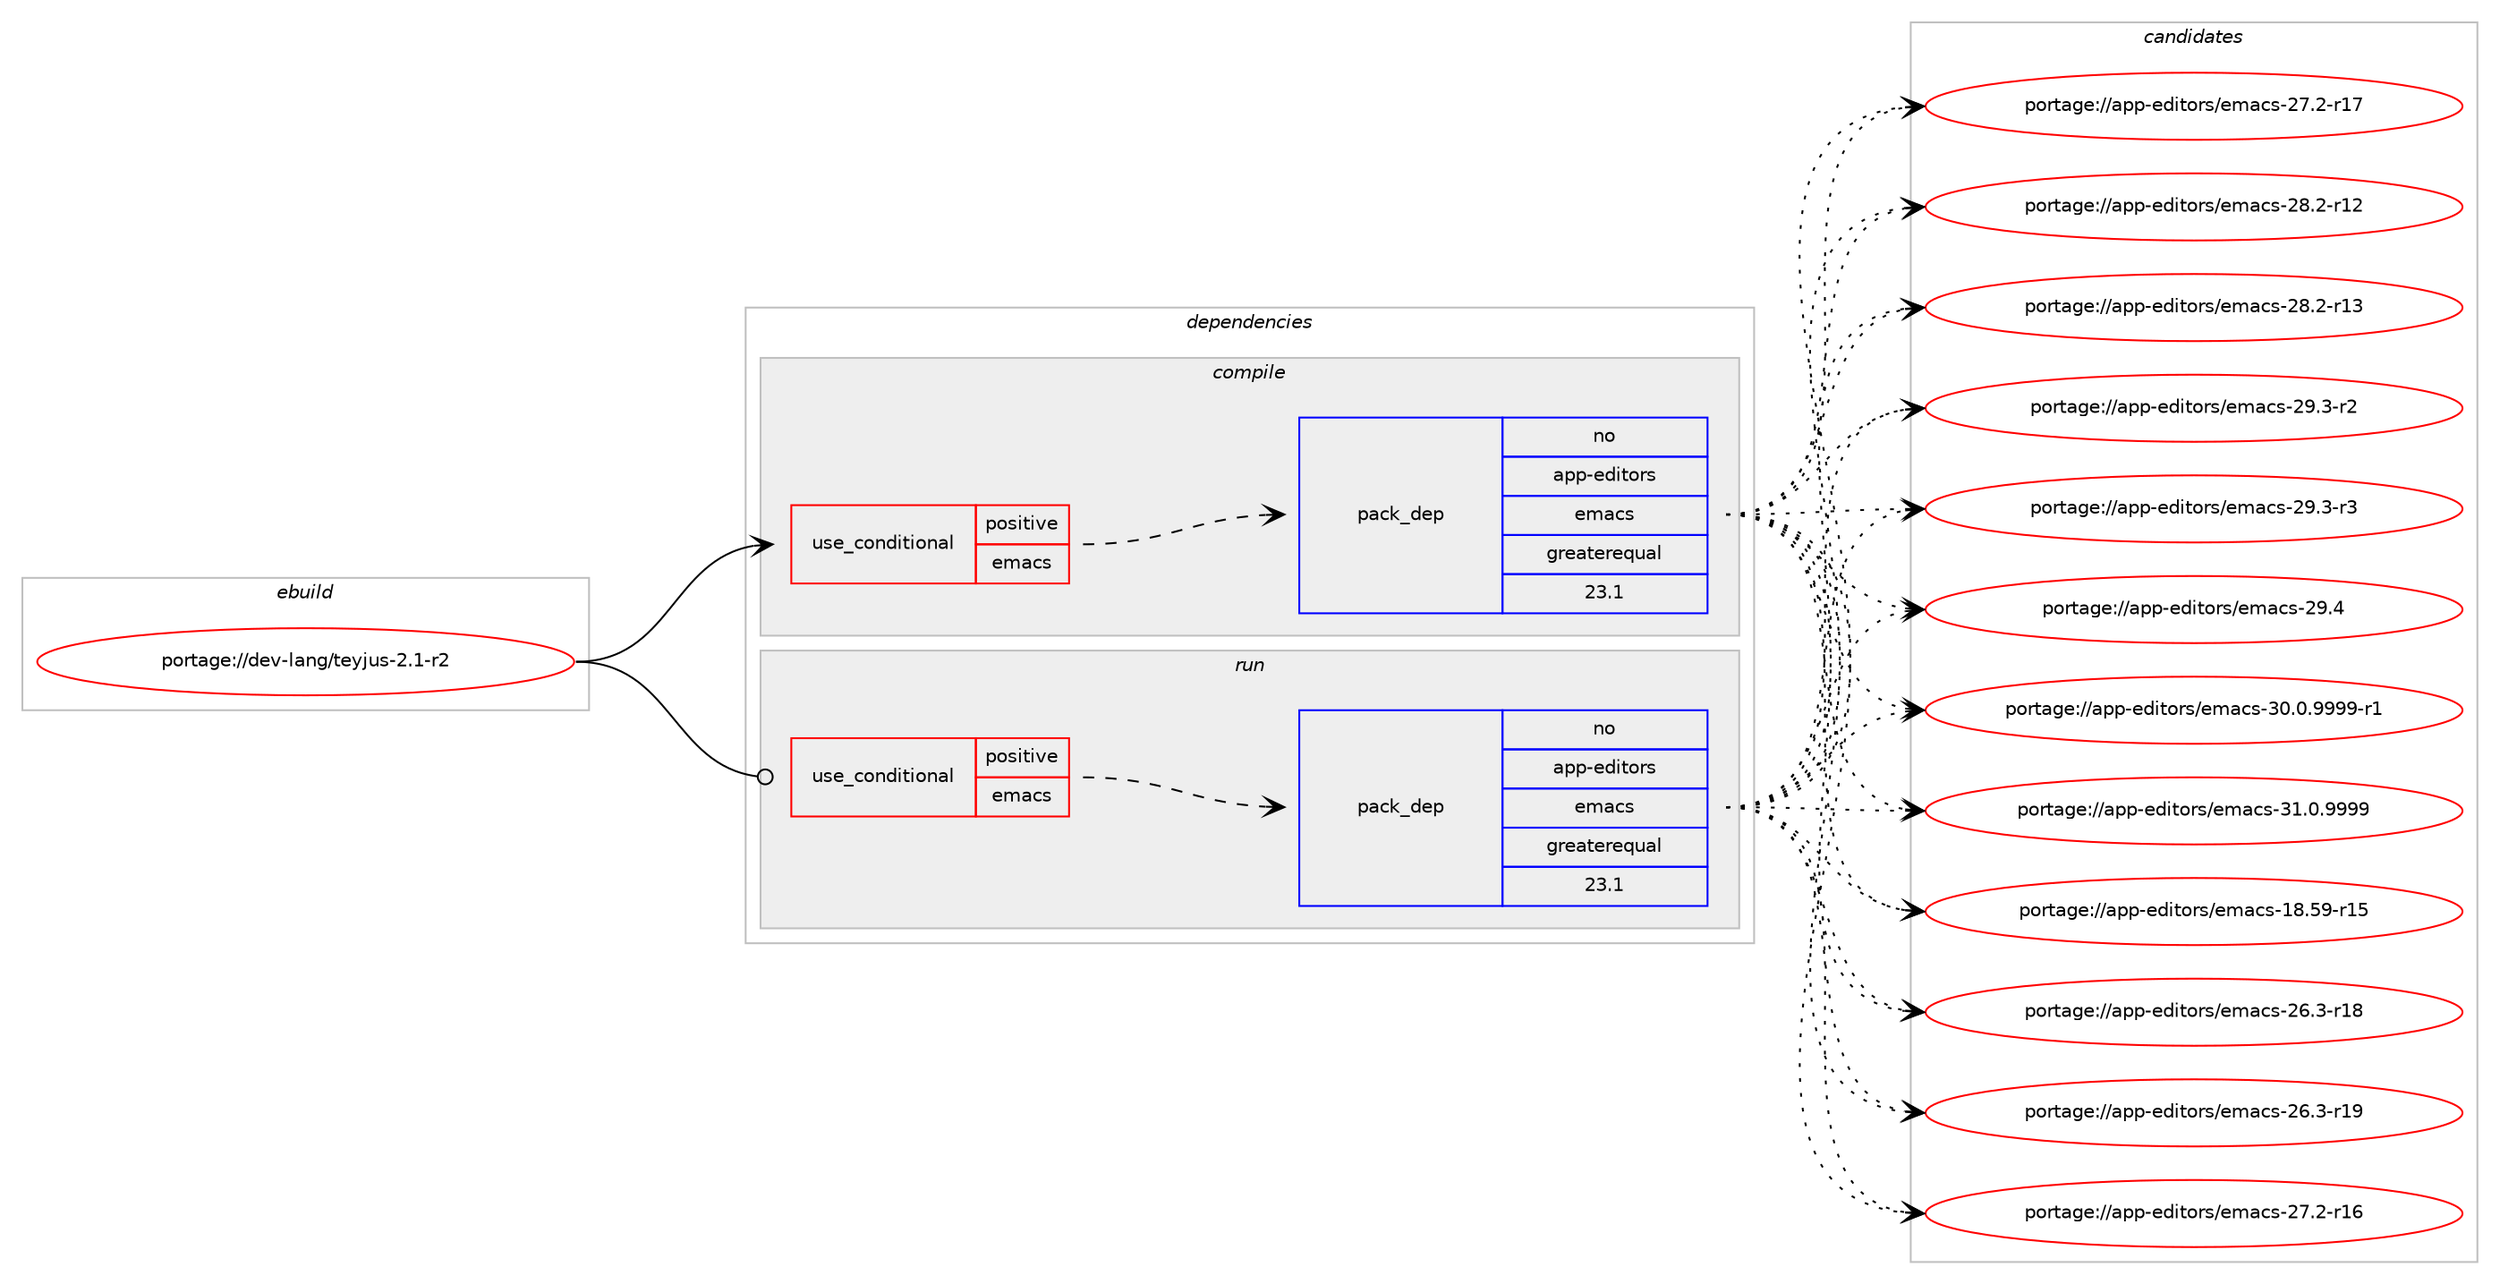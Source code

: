 digraph prolog {

# *************
# Graph options
# *************

newrank=true;
concentrate=true;
compound=true;
graph [rankdir=LR,fontname=Helvetica,fontsize=10,ranksep=1.5];#, ranksep=2.5, nodesep=0.2];
edge  [arrowhead=vee];
node  [fontname=Helvetica,fontsize=10];

# **********
# The ebuild
# **********

subgraph cluster_leftcol {
color=gray;
rank=same;
label=<<i>ebuild</i>>;
id [label="portage://dev-lang/teyjus-2.1-r2", color=red, width=4, href="../dev-lang/teyjus-2.1-r2.svg"];
}

# ****************
# The dependencies
# ****************

subgraph cluster_midcol {
color=gray;
label=<<i>dependencies</i>>;
subgraph cluster_compile {
fillcolor="#eeeeee";
style=filled;
label=<<i>compile</i>>;
subgraph cond24733 {
dependency53466 [label=<<TABLE BORDER="0" CELLBORDER="1" CELLSPACING="0" CELLPADDING="4"><TR><TD ROWSPAN="3" CELLPADDING="10">use_conditional</TD></TR><TR><TD>positive</TD></TR><TR><TD>emacs</TD></TR></TABLE>>, shape=none, color=red];
subgraph pack27619 {
dependency53467 [label=<<TABLE BORDER="0" CELLBORDER="1" CELLSPACING="0" CELLPADDING="4" WIDTH="220"><TR><TD ROWSPAN="6" CELLPADDING="30">pack_dep</TD></TR><TR><TD WIDTH="110">no</TD></TR><TR><TD>app-editors</TD></TR><TR><TD>emacs</TD></TR><TR><TD>greaterequal</TD></TR><TR><TD>23.1</TD></TR></TABLE>>, shape=none, color=blue];
}
dependency53466:e -> dependency53467:w [weight=20,style="dashed",arrowhead="vee"];
}
id:e -> dependency53466:w [weight=20,style="solid",arrowhead="vee"];
# *** BEGIN UNKNOWN DEPENDENCY TYPE (TODO) ***
# id -> package_dependency(portage://dev-lang/teyjus-2.1-r2,install,no,app-text,dos2unix,none,[,,],[],[])
# *** END UNKNOWN DEPENDENCY TYPE (TODO) ***

# *** BEGIN UNKNOWN DEPENDENCY TYPE (TODO) ***
# id -> package_dependency(portage://dev-lang/teyjus-2.1-r2,install,no,dev-lang,ocaml,none,[,,],[],[use(enable(ocamlopt),none)])
# *** END UNKNOWN DEPENDENCY TYPE (TODO) ***

# *** BEGIN UNKNOWN DEPENDENCY TYPE (TODO) ***
# id -> package_dependency(portage://dev-lang/teyjus-2.1-r2,install,no,dev-util,omake,none,[,,],[],[])
# *** END UNKNOWN DEPENDENCY TYPE (TODO) ***

}
subgraph cluster_compileandrun {
fillcolor="#eeeeee";
style=filled;
label=<<i>compile and run</i>>;
}
subgraph cluster_run {
fillcolor="#eeeeee";
style=filled;
label=<<i>run</i>>;
subgraph cond24734 {
dependency53468 [label=<<TABLE BORDER="0" CELLBORDER="1" CELLSPACING="0" CELLPADDING="4"><TR><TD ROWSPAN="3" CELLPADDING="10">use_conditional</TD></TR><TR><TD>positive</TD></TR><TR><TD>emacs</TD></TR></TABLE>>, shape=none, color=red];
subgraph pack27620 {
dependency53469 [label=<<TABLE BORDER="0" CELLBORDER="1" CELLSPACING="0" CELLPADDING="4" WIDTH="220"><TR><TD ROWSPAN="6" CELLPADDING="30">pack_dep</TD></TR><TR><TD WIDTH="110">no</TD></TR><TR><TD>app-editors</TD></TR><TR><TD>emacs</TD></TR><TR><TD>greaterequal</TD></TR><TR><TD>23.1</TD></TR></TABLE>>, shape=none, color=blue];
}
dependency53468:e -> dependency53469:w [weight=20,style="dashed",arrowhead="vee"];
}
id:e -> dependency53468:w [weight=20,style="solid",arrowhead="odot"];
# *** BEGIN UNKNOWN DEPENDENCY TYPE (TODO) ***
# id -> package_dependency(portage://dev-lang/teyjus-2.1-r2,run,no,dev-lang,ocaml,none,[,,],[],[use(enable(ocamlopt),none)])
# *** END UNKNOWN DEPENDENCY TYPE (TODO) ***

}
}

# **************
# The candidates
# **************

subgraph cluster_choices {
rank=same;
color=gray;
label=<<i>candidates</i>>;

subgraph choice27619 {
color=black;
nodesep=1;
choice9711211245101100105116111114115471011099799115454956465357451144953 [label="portage://app-editors/emacs-18.59-r15", color=red, width=4,href="../app-editors/emacs-18.59-r15.svg"];
choice97112112451011001051161111141154710110997991154550544651451144956 [label="portage://app-editors/emacs-26.3-r18", color=red, width=4,href="../app-editors/emacs-26.3-r18.svg"];
choice97112112451011001051161111141154710110997991154550544651451144957 [label="portage://app-editors/emacs-26.3-r19", color=red, width=4,href="../app-editors/emacs-26.3-r19.svg"];
choice97112112451011001051161111141154710110997991154550554650451144954 [label="portage://app-editors/emacs-27.2-r16", color=red, width=4,href="../app-editors/emacs-27.2-r16.svg"];
choice97112112451011001051161111141154710110997991154550554650451144955 [label="portage://app-editors/emacs-27.2-r17", color=red, width=4,href="../app-editors/emacs-27.2-r17.svg"];
choice97112112451011001051161111141154710110997991154550564650451144950 [label="portage://app-editors/emacs-28.2-r12", color=red, width=4,href="../app-editors/emacs-28.2-r12.svg"];
choice97112112451011001051161111141154710110997991154550564650451144951 [label="portage://app-editors/emacs-28.2-r13", color=red, width=4,href="../app-editors/emacs-28.2-r13.svg"];
choice971121124510110010511611111411547101109979911545505746514511450 [label="portage://app-editors/emacs-29.3-r2", color=red, width=4,href="../app-editors/emacs-29.3-r2.svg"];
choice971121124510110010511611111411547101109979911545505746514511451 [label="portage://app-editors/emacs-29.3-r3", color=red, width=4,href="../app-editors/emacs-29.3-r3.svg"];
choice97112112451011001051161111141154710110997991154550574652 [label="portage://app-editors/emacs-29.4", color=red, width=4,href="../app-editors/emacs-29.4.svg"];
choice9711211245101100105116111114115471011099799115455148464846575757574511449 [label="portage://app-editors/emacs-30.0.9999-r1", color=red, width=4,href="../app-editors/emacs-30.0.9999-r1.svg"];
choice971121124510110010511611111411547101109979911545514946484657575757 [label="portage://app-editors/emacs-31.0.9999", color=red, width=4,href="../app-editors/emacs-31.0.9999.svg"];
dependency53467:e -> choice9711211245101100105116111114115471011099799115454956465357451144953:w [style=dotted,weight="100"];
dependency53467:e -> choice97112112451011001051161111141154710110997991154550544651451144956:w [style=dotted,weight="100"];
dependency53467:e -> choice97112112451011001051161111141154710110997991154550544651451144957:w [style=dotted,weight="100"];
dependency53467:e -> choice97112112451011001051161111141154710110997991154550554650451144954:w [style=dotted,weight="100"];
dependency53467:e -> choice97112112451011001051161111141154710110997991154550554650451144955:w [style=dotted,weight="100"];
dependency53467:e -> choice97112112451011001051161111141154710110997991154550564650451144950:w [style=dotted,weight="100"];
dependency53467:e -> choice97112112451011001051161111141154710110997991154550564650451144951:w [style=dotted,weight="100"];
dependency53467:e -> choice971121124510110010511611111411547101109979911545505746514511450:w [style=dotted,weight="100"];
dependency53467:e -> choice971121124510110010511611111411547101109979911545505746514511451:w [style=dotted,weight="100"];
dependency53467:e -> choice97112112451011001051161111141154710110997991154550574652:w [style=dotted,weight="100"];
dependency53467:e -> choice9711211245101100105116111114115471011099799115455148464846575757574511449:w [style=dotted,weight="100"];
dependency53467:e -> choice971121124510110010511611111411547101109979911545514946484657575757:w [style=dotted,weight="100"];
}
subgraph choice27620 {
color=black;
nodesep=1;
choice9711211245101100105116111114115471011099799115454956465357451144953 [label="portage://app-editors/emacs-18.59-r15", color=red, width=4,href="../app-editors/emacs-18.59-r15.svg"];
choice97112112451011001051161111141154710110997991154550544651451144956 [label="portage://app-editors/emacs-26.3-r18", color=red, width=4,href="../app-editors/emacs-26.3-r18.svg"];
choice97112112451011001051161111141154710110997991154550544651451144957 [label="portage://app-editors/emacs-26.3-r19", color=red, width=4,href="../app-editors/emacs-26.3-r19.svg"];
choice97112112451011001051161111141154710110997991154550554650451144954 [label="portage://app-editors/emacs-27.2-r16", color=red, width=4,href="../app-editors/emacs-27.2-r16.svg"];
choice97112112451011001051161111141154710110997991154550554650451144955 [label="portage://app-editors/emacs-27.2-r17", color=red, width=4,href="../app-editors/emacs-27.2-r17.svg"];
choice97112112451011001051161111141154710110997991154550564650451144950 [label="portage://app-editors/emacs-28.2-r12", color=red, width=4,href="../app-editors/emacs-28.2-r12.svg"];
choice97112112451011001051161111141154710110997991154550564650451144951 [label="portage://app-editors/emacs-28.2-r13", color=red, width=4,href="../app-editors/emacs-28.2-r13.svg"];
choice971121124510110010511611111411547101109979911545505746514511450 [label="portage://app-editors/emacs-29.3-r2", color=red, width=4,href="../app-editors/emacs-29.3-r2.svg"];
choice971121124510110010511611111411547101109979911545505746514511451 [label="portage://app-editors/emacs-29.3-r3", color=red, width=4,href="../app-editors/emacs-29.3-r3.svg"];
choice97112112451011001051161111141154710110997991154550574652 [label="portage://app-editors/emacs-29.4", color=red, width=4,href="../app-editors/emacs-29.4.svg"];
choice9711211245101100105116111114115471011099799115455148464846575757574511449 [label="portage://app-editors/emacs-30.0.9999-r1", color=red, width=4,href="../app-editors/emacs-30.0.9999-r1.svg"];
choice971121124510110010511611111411547101109979911545514946484657575757 [label="portage://app-editors/emacs-31.0.9999", color=red, width=4,href="../app-editors/emacs-31.0.9999.svg"];
dependency53469:e -> choice9711211245101100105116111114115471011099799115454956465357451144953:w [style=dotted,weight="100"];
dependency53469:e -> choice97112112451011001051161111141154710110997991154550544651451144956:w [style=dotted,weight="100"];
dependency53469:e -> choice97112112451011001051161111141154710110997991154550544651451144957:w [style=dotted,weight="100"];
dependency53469:e -> choice97112112451011001051161111141154710110997991154550554650451144954:w [style=dotted,weight="100"];
dependency53469:e -> choice97112112451011001051161111141154710110997991154550554650451144955:w [style=dotted,weight="100"];
dependency53469:e -> choice97112112451011001051161111141154710110997991154550564650451144950:w [style=dotted,weight="100"];
dependency53469:e -> choice97112112451011001051161111141154710110997991154550564650451144951:w [style=dotted,weight="100"];
dependency53469:e -> choice971121124510110010511611111411547101109979911545505746514511450:w [style=dotted,weight="100"];
dependency53469:e -> choice971121124510110010511611111411547101109979911545505746514511451:w [style=dotted,weight="100"];
dependency53469:e -> choice97112112451011001051161111141154710110997991154550574652:w [style=dotted,weight="100"];
dependency53469:e -> choice9711211245101100105116111114115471011099799115455148464846575757574511449:w [style=dotted,weight="100"];
dependency53469:e -> choice971121124510110010511611111411547101109979911545514946484657575757:w [style=dotted,weight="100"];
}
}

}
